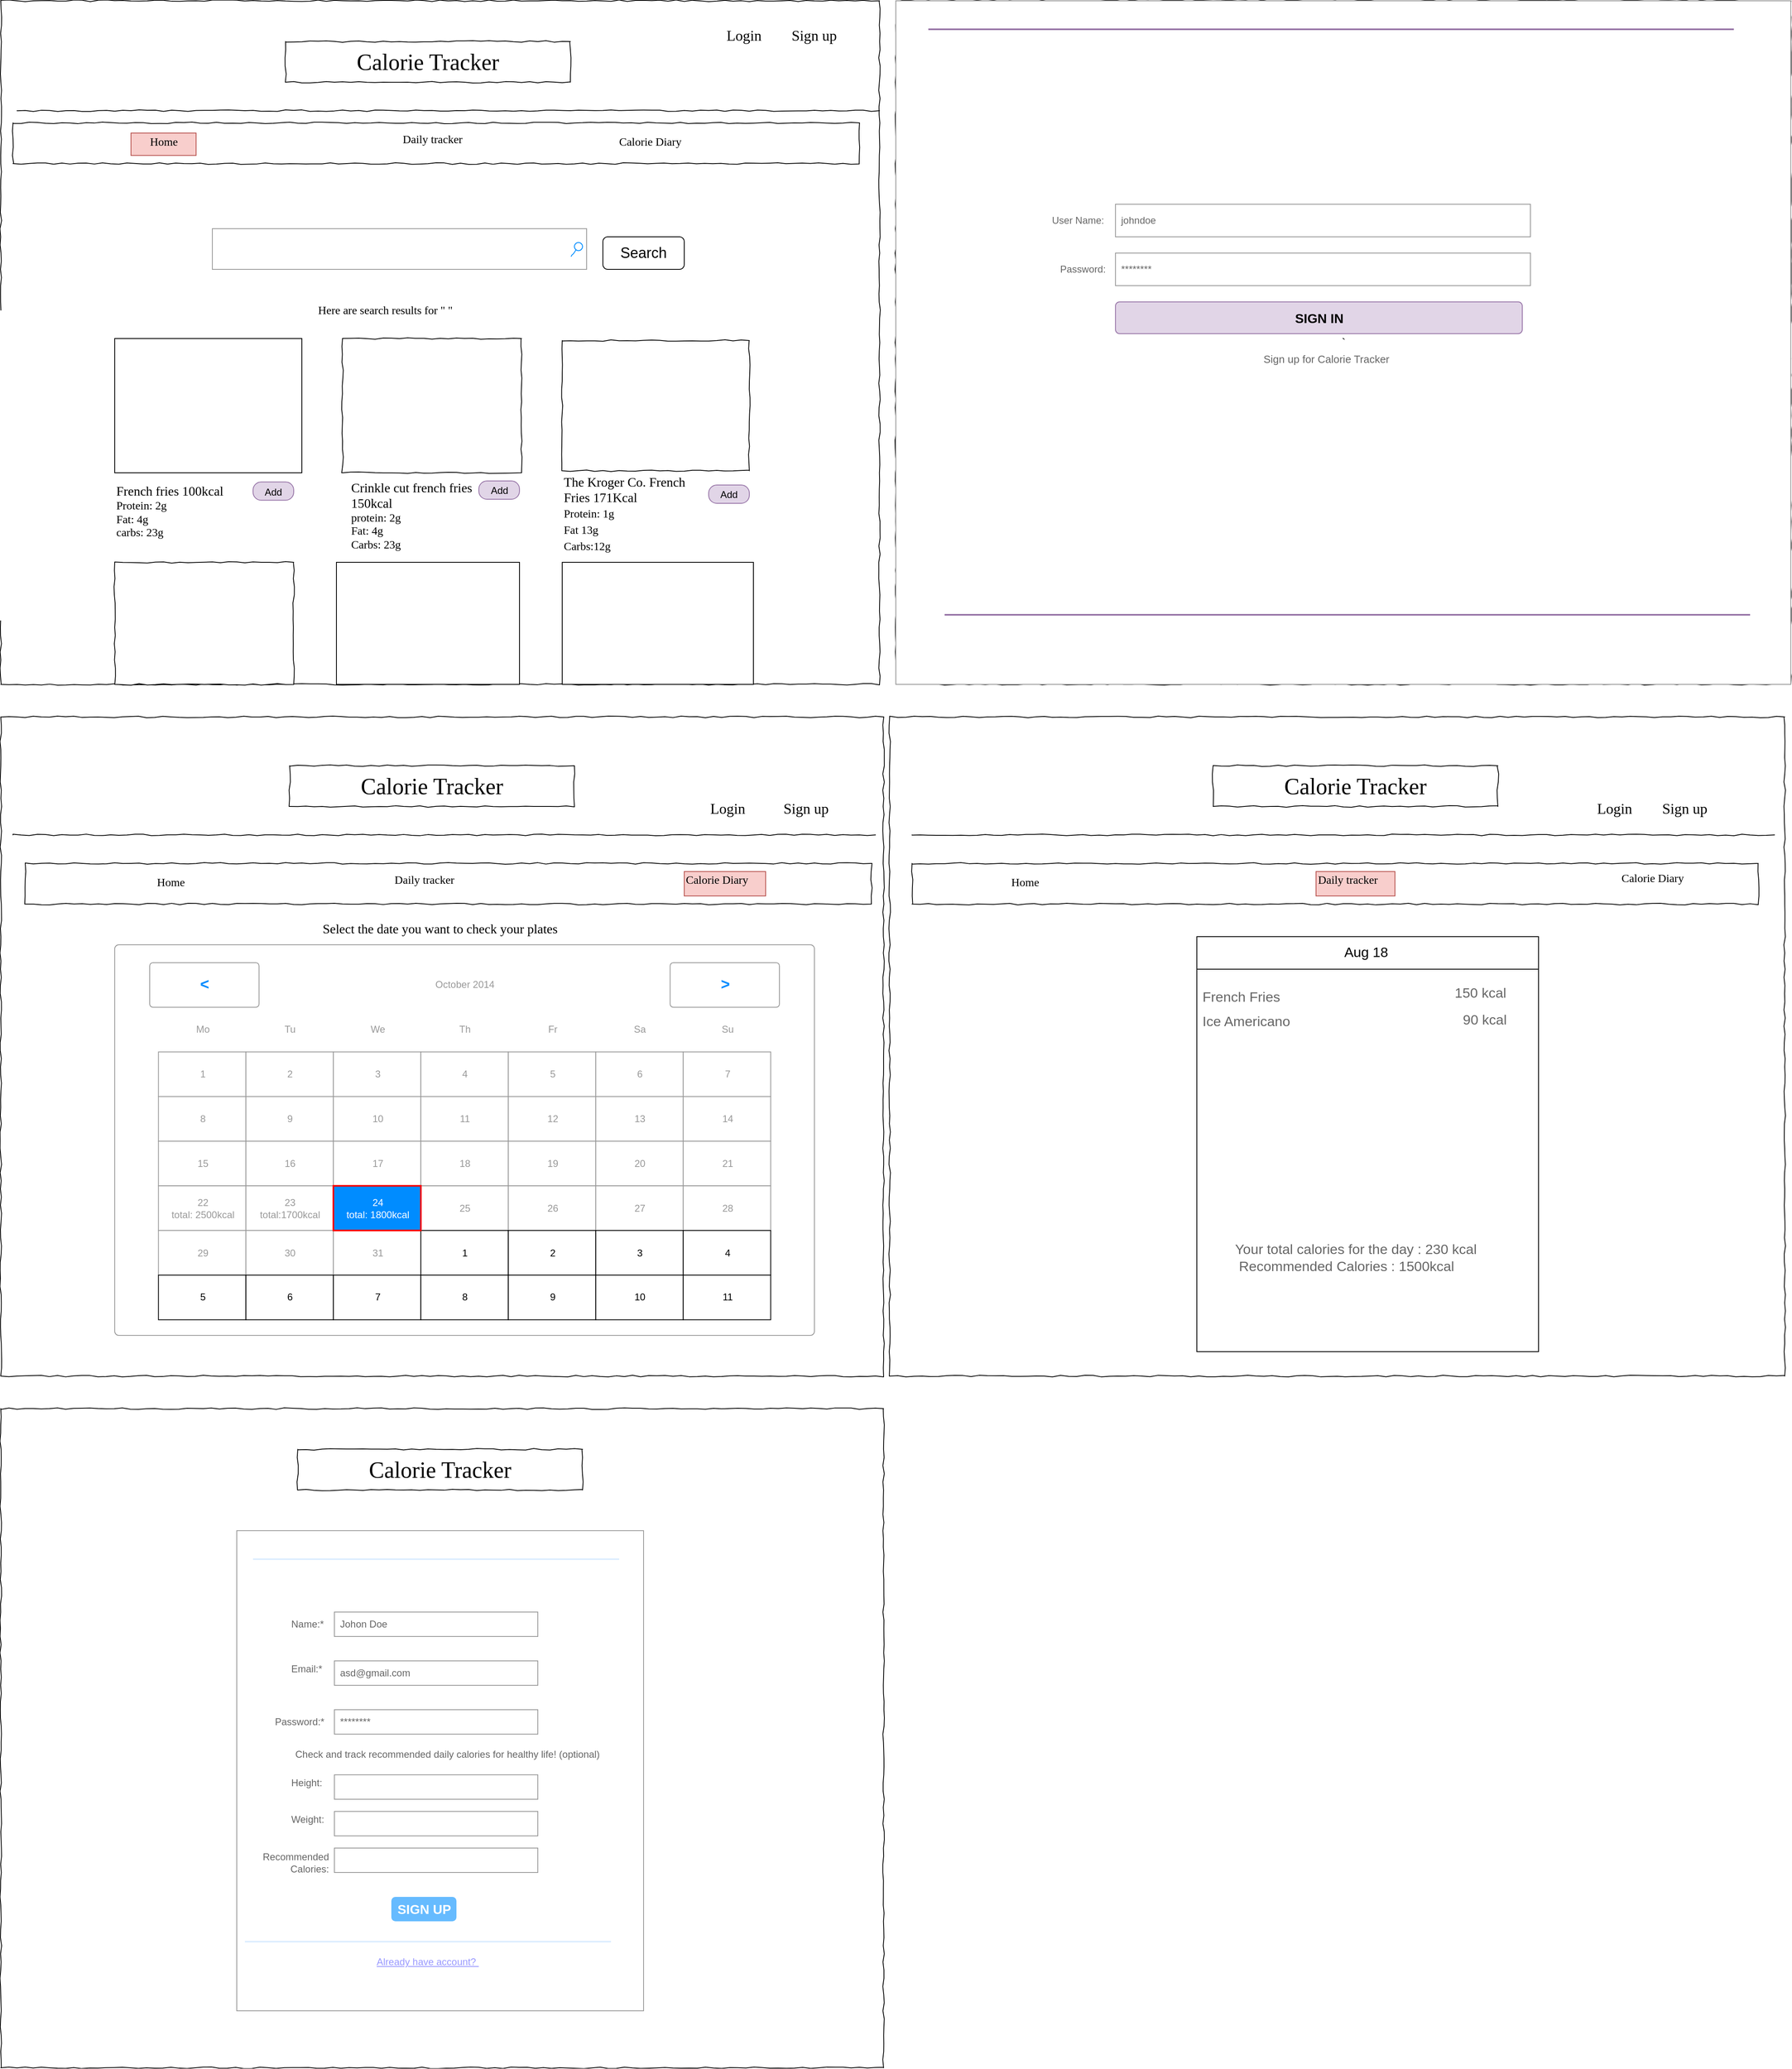 <mxfile version="13.6.2" type="github">
  <diagram name="Page-1" id="03018318-947c-dd8e-b7a3-06fadd420f32">
    <mxGraphModel dx="1644" dy="845" grid="1" gridSize="10" guides="1" tooltips="1" connect="1" arrows="1" fold="1" page="1" pageScale="1" pageWidth="1100" pageHeight="850" background="#ffffff" math="0" shadow="0">
      <root>
        <mxCell id="0" />
        <mxCell id="1" parent="0" />
        <mxCell id="677b7b8949515195-1" value="" style="whiteSpace=wrap;html=1;rounded=0;shadow=0;labelBackgroundColor=none;strokeWidth=1;fontFamily=Verdana;fontSize=12;align=center;comic=1;" parent="1" vertex="1">
          <mxGeometry y="10" width="1080" height="840" as="geometry" />
        </mxCell>
        <mxCell id="677b7b8949515195-2" value="Calorie Tracker" style="whiteSpace=wrap;html=1;rounded=0;shadow=0;labelBackgroundColor=none;strokeWidth=1;fontFamily=Verdana;fontSize=28;align=center;comic=1;" parent="1" vertex="1">
          <mxGeometry x="350" y="60" width="350" height="50" as="geometry" />
        </mxCell>
        <mxCell id="677b7b8949515195-3" value="" style="strokeWidth=1;shadow=0;dashed=0;align=center;html=1;shape=mxgraph.mockup.forms.searchBox;strokeColor=#999999;mainText=;strokeColor2=#008cff;fontColor=#666666;fontSize=17;align=left;spacingLeft=3;rounded=0;labelBackgroundColor=none;comic=1;" parent="1" vertex="1">
          <mxGeometry x="260" y="290" width="460" height="50" as="geometry" />
        </mxCell>
        <mxCell id="677b7b8949515195-5" value="&lt;span style=&quot;font-size: 18px&quot;&gt;Login&lt;/span&gt;" style="text;html=1;points=[];align=left;verticalAlign=top;spacingTop=-4;fontSize=14;fontFamily=Verdana" parent="1" vertex="1">
          <mxGeometry x="890" y="40" width="90" height="30" as="geometry" />
        </mxCell>
        <mxCell id="677b7b8949515195-6" value="&lt;font style=&quot;font-size: 18px&quot;&gt;Sign up&lt;/font&gt;" style="text;html=1;points=[];align=left;verticalAlign=top;spacingTop=-4;fontSize=14;fontFamily=Verdana" parent="1" vertex="1">
          <mxGeometry x="970" y="40" width="70" height="40" as="geometry" />
        </mxCell>
        <mxCell id="677b7b8949515195-9" value="" style="line;strokeWidth=1;html=1;rounded=0;shadow=0;labelBackgroundColor=none;fillColor=none;fontFamily=Verdana;fontSize=14;fontColor=#000000;align=center;comic=1;" parent="1" vertex="1">
          <mxGeometry x="20" y="140" width="1060" height="10" as="geometry" />
        </mxCell>
        <mxCell id="677b7b8949515195-10" value="" style="whiteSpace=wrap;html=1;rounded=0;shadow=0;labelBackgroundColor=none;strokeWidth=1;fillColor=none;fontFamily=Verdana;fontSize=12;align=center;comic=1;" parent="1" vertex="1">
          <mxGeometry x="15" y="160" width="1040" height="50" as="geometry" />
        </mxCell>
        <mxCell id="677b7b8949515195-11" value="Calorie Diary" style="text;html=1;points=[];align=left;verticalAlign=top;spacingTop=-4;fontSize=14;fontFamily=Verdana" parent="1" vertex="1">
          <mxGeometry x="757.5" y="172.5" width="100" height="30" as="geometry" />
        </mxCell>
        <mxCell id="677b7b8949515195-13" value="Daily tracker&lt;br&gt;" style="text;html=1;points=[];align=left;verticalAlign=top;spacingTop=-4;fontSize=14;fontFamily=Verdana" parent="1" vertex="1">
          <mxGeometry x="491.5" y="170" width="97" height="25" as="geometry" />
        </mxCell>
        <mxCell id="677b7b8949515195-14" value="Home" style="text;html=1;points=[];align=center;verticalAlign=top;spacingTop=-4;fontSize=14;fontFamily=Verdana;fillColor=#f8cecc;strokeColor=#b85450;" parent="1" vertex="1">
          <mxGeometry x="160" y="172.5" width="80" height="27.5" as="geometry" />
        </mxCell>
        <mxCell id="677b7b8949515195-25" value="" style="whiteSpace=wrap;html=1;rounded=0;shadow=0;labelBackgroundColor=none;strokeWidth=1;fontFamily=Verdana;fontSize=12;align=center;comic=1;" parent="1" vertex="1">
          <mxGeometry x="140" y="700" width="220" height="150" as="geometry" />
        </mxCell>
        <mxCell id="677b7b8949515195-26" value="" style="whiteSpace=wrap;html=1;rounded=0;shadow=0;labelBackgroundColor=none;strokeWidth=1;fontFamily=Verdana;fontSize=12;align=center;comic=1;" parent="1" vertex="1">
          <mxGeometry x="690" y="427.5" width="230" height="160" as="geometry" />
        </mxCell>
        <mxCell id="677b7b8949515195-42" value="&lt;font style=&quot;font-size: 16px&quot;&gt;French fries 100kcal&lt;/font&gt;&lt;br&gt;Protein: 2g &lt;br&gt;Fat: 4g&lt;br&gt;carbs: 23g" style="text;html=1;points=[];align=left;verticalAlign=top;spacingTop=-4;fontSize=14;fontFamily=Verdana" parent="1" vertex="1">
          <mxGeometry x="140" y="600" width="160" height="70" as="geometry" />
        </mxCell>
        <mxCell id="677b7b8949515195-48" value="Here are search results for &quot; &quot;" style="text;html=1;points=[];align=left;verticalAlign=top;spacingTop=-4;fontSize=14;fontFamily=Verdana" parent="1" vertex="1">
          <mxGeometry x="387.5" y="380" width="250" height="30" as="geometry" />
        </mxCell>
        <mxCell id="iOdEwq1WsNc-iahHYhRR-1" value="&lt;font style=&quot;font-size: 18px&quot;&gt;Search&lt;/font&gt;" style="rounded=1;whiteSpace=wrap;html=1;" parent="1" vertex="1">
          <mxGeometry x="740" y="300" width="100" height="40" as="geometry" />
        </mxCell>
        <mxCell id="iOdEwq1WsNc-iahHYhRR-2" value="" style="whiteSpace=wrap;html=1;rounded=0;shadow=0;labelBackgroundColor=none;strokeWidth=1;fontFamily=Verdana;fontSize=12;align=center;comic=1;" parent="1" vertex="1">
          <mxGeometry x="420" y="425" width="220" height="165" as="geometry" />
        </mxCell>
        <mxCell id="iOdEwq1WsNc-iahHYhRR-3" value="" style="rounded=0;whiteSpace=wrap;html=1;" parent="1" vertex="1">
          <mxGeometry x="412.5" y="700" width="225" height="150" as="geometry" />
        </mxCell>
        <mxCell id="iOdEwq1WsNc-iahHYhRR-4" value="" style="rounded=0;whiteSpace=wrap;html=1;" parent="1" vertex="1">
          <mxGeometry x="690" y="700" width="235" height="150" as="geometry" />
        </mxCell>
        <mxCell id="iOdEwq1WsNc-iahHYhRR-6" value="&lt;div style=&quot;text-align: left ; font-size: 16px&quot;&gt;&lt;font style=&quot;font-size: 16px&quot;&gt;Crinkle cut french fries&lt;/font&gt;&lt;/div&gt;&lt;div style=&quot;text-align: left ; font-size: 16px&quot;&gt;&lt;font style=&quot;font-size: 16px&quot;&gt;150kcal&lt;/font&gt;&lt;/div&gt;&lt;font style=&quot;font-size: 14px&quot;&gt;&lt;div style=&quot;text-align: left&quot;&gt;&lt;span&gt;protein: 2g&lt;/span&gt;&lt;/div&gt;&lt;div style=&quot;text-align: left&quot;&gt;&lt;span&gt;Fat: 4g&lt;/span&gt;&lt;/div&gt;&lt;div style=&quot;text-align: left&quot;&gt;&lt;span&gt;Carbs: 23g&lt;/span&gt;&lt;/div&gt;&lt;/font&gt;" style="text;html=1;strokeColor=none;fillColor=none;align=center;verticalAlign=middle;whiteSpace=wrap;rounded=0;fontFamily=Verdana;" parent="1" vertex="1">
          <mxGeometry x="421" y="601.25" width="167.5" height="83.75" as="geometry" />
        </mxCell>
        <mxCell id="iOdEwq1WsNc-iahHYhRR-7" value="The Kroger Co. French Fries 171Kcal&lt;br style=&quot;font-size: 14px&quot;&gt;&lt;font style=&quot;font-size: 14px&quot;&gt;&lt;font style=&quot;font-size: 14px&quot;&gt;Protein&lt;/font&gt;: 1g&lt;br&gt;Fat 13g&lt;br&gt;Carbs:12g&lt;/font&gt;" style="text;html=1;strokeColor=none;fillColor=none;align=left;verticalAlign=middle;whiteSpace=wrap;rounded=0;fontFamily=Verdana;fontSize=16;" parent="1" vertex="1">
          <mxGeometry x="690" y="590" width="180" height="100" as="geometry" />
        </mxCell>
        <mxCell id="iOdEwq1WsNc-iahHYhRR-9" value="" style="rounded=0;whiteSpace=wrap;html=1;fontFamily=Verdana;fontSize=14;align=center;" parent="1" vertex="1">
          <mxGeometry x="140" y="425" width="230" height="165" as="geometry" />
        </mxCell>
        <mxCell id="iOdEwq1WsNc-iahHYhRR-10" value="&lt;font style=&quot;font-size: 12px ; font-weight: normal&quot;&gt;Add&lt;/font&gt;" style="strokeWidth=1;shadow=0;dashed=0;align=center;html=1;shape=mxgraph.mockup.buttons.button;strokeColor=#9673a6;mainText=;buttonStyle=round;fontSize=17;fontStyle=1;fillColor=#e1d5e7;whiteSpace=wrap;" parent="1" vertex="1">
          <mxGeometry x="310" y="601.25" width="50" height="22.5" as="geometry" />
        </mxCell>
        <mxCell id="iOdEwq1WsNc-iahHYhRR-11" value="&lt;font style=&quot;font-size: 12px ; font-weight: normal&quot;&gt;Add&lt;/font&gt;" style="strokeWidth=1;shadow=0;dashed=0;align=center;html=1;shape=mxgraph.mockup.buttons.button;strokeColor=#9673a6;mainText=;buttonStyle=round;fontSize=17;fontStyle=1;fillColor=#e1d5e7;whiteSpace=wrap;" parent="1" vertex="1">
          <mxGeometry x="587.5" y="600" width="50" height="22.5" as="geometry" />
        </mxCell>
        <mxCell id="iOdEwq1WsNc-iahHYhRR-13" value="&lt;font style=&quot;font-size: 12px ; font-weight: normal&quot;&gt;Add&lt;/font&gt;" style="strokeWidth=1;shadow=0;dashed=0;align=center;html=1;shape=mxgraph.mockup.buttons.button;strokeColor=#9673a6;mainText=;buttonStyle=round;fontSize=17;fontStyle=1;fillColor=#e1d5e7;whiteSpace=wrap;" parent="1" vertex="1">
          <mxGeometry x="870" y="605" width="50" height="22.5" as="geometry" />
        </mxCell>
        <mxCell id="iOdEwq1WsNc-iahHYhRR-16" value="" style="whiteSpace=wrap;html=1;rounded=0;shadow=0;labelBackgroundColor=none;strokeWidth=1;fontFamily=Verdana;fontSize=12;align=center;comic=1;" parent="1" vertex="1">
          <mxGeometry x="1092.5" y="890" width="1100" height="810" as="geometry" />
        </mxCell>
        <mxCell id="iOdEwq1WsNc-iahHYhRR-17" value="" style="whiteSpace=wrap;html=1;rounded=0;shadow=0;labelBackgroundColor=none;strokeWidth=1;fontFamily=Verdana;fontSize=12;align=center;comic=1;" parent="1" vertex="1">
          <mxGeometry y="1740" width="1085" height="810" as="geometry" />
        </mxCell>
        <mxCell id="iOdEwq1WsNc-iahHYhRR-18" value="&lt;span style=&quot;color: rgba(0 , 0 , 0 , 0) ; font-family: monospace ; font-size: 0px&quot;&gt;%3CmxGraphModel%3E%3Croot%3E%3CmxCell%20id%3D%220%22%2F%3E%3CmxCell%20id%3D%221%22%20parent%3D%220%22%2F%3E%3CmxCell%20id%3D%222%22%20value%3D%22Calorie%20Tracker%22%20style%3D%22whiteSpace%3Dwrap%3Bhtml%3D1%3Brounded%3D0%3Bshadow%3D0%3BlabelBackgroundColor%3Dnone%3BstrokeWidth%3D1%3BfontFamily%3DVerdana%3BfontSize%3D28%3Balign%3Dcenter%3Bcomic%3D1%3B%22%20vertex%3D%221%22%20parent%3D%221%22%3E%3CmxGeometry%20x%3D%22350%22%20y%3D%2250%22%20width%3D%22350%22%20height%3D%2250%22%20as%3D%22geometry%22%2F%3E%3C%2FmxCell%3E%3C%2Froot%3E%3C%2FmxGraphModel%3E&lt;/span&gt;" style="whiteSpace=wrap;html=1;rounded=0;shadow=0;labelBackgroundColor=none;strokeWidth=1;fontFamily=Verdana;fontSize=12;align=center;comic=1;" parent="1" vertex="1">
          <mxGeometry y="890" width="1085" height="810" as="geometry" />
        </mxCell>
        <mxCell id="iOdEwq1WsNc-iahHYhRR-20" value="" style="whiteSpace=wrap;html=1;rounded=0;shadow=0;labelBackgroundColor=none;strokeColor=#000000;strokeWidth=1;fillColor=none;fontFamily=Verdana;fontSize=12;fontColor=#000000;align=center;comic=1;" parent="1" vertex="1">
          <mxGeometry x="1100" y="10" width="1100" height="840" as="geometry" />
        </mxCell>
        <mxCell id="iOdEwq1WsNc-iahHYhRR-21" value="`" style="strokeWidth=1;shadow=0;dashed=0;align=center;html=1;shape=mxgraph.mockup.forms.rrect;rSize=0;strokeColor=#999999;fillColor=#ffffff;fontFamily=Verdana;fontSize=14;" parent="1" vertex="1">
          <mxGeometry x="1100" y="10" width="1100" height="840" as="geometry" />
        </mxCell>
        <mxCell id="iOdEwq1WsNc-iahHYhRR-23" value="" style="shape=line;strokeColor=#9673a6;strokeWidth=2;html=1;resizeWidth=1;fillColor=#e1d5e7;" parent="iOdEwq1WsNc-iahHYhRR-21" vertex="1">
          <mxGeometry width="990" height="10" relative="1" as="geometry">
            <mxPoint x="40" y="30" as="offset" />
          </mxGeometry>
        </mxCell>
        <mxCell id="iOdEwq1WsNc-iahHYhRR-24" value="User Name:" style="strokeWidth=1;shadow=0;dashed=0;align=center;html=1;shape=mxgraph.mockup.forms.anchor;fontSize=12;fontColor=#666666;align=left;resizeWidth=1;spacingLeft=0;" parent="iOdEwq1WsNc-iahHYhRR-21" vertex="1">
          <mxGeometry width="550" height="20" relative="1" as="geometry">
            <mxPoint x="190" y="260" as="offset" />
          </mxGeometry>
        </mxCell>
        <mxCell id="iOdEwq1WsNc-iahHYhRR-25" value="johndoe" style="strokeWidth=1;shadow=0;dashed=0;align=center;html=1;shape=mxgraph.mockup.forms.rrect;rSize=0;strokeColor=#999999;fontColor=#666666;align=left;spacingLeft=5;resizeWidth=1;" parent="iOdEwq1WsNc-iahHYhRR-21" vertex="1">
          <mxGeometry width="510" height="40" relative="1" as="geometry">
            <mxPoint x="270" y="250" as="offset" />
          </mxGeometry>
        </mxCell>
        <mxCell id="iOdEwq1WsNc-iahHYhRR-26" value="Password:" style="strokeWidth=1;shadow=0;dashed=0;align=center;html=1;shape=mxgraph.mockup.forms.anchor;fontSize=12;fontColor=#666666;align=left;resizeWidth=1;spacingLeft=0;" parent="iOdEwq1WsNc-iahHYhRR-21" vertex="1">
          <mxGeometry width="550" height="20" relative="1" as="geometry">
            <mxPoint x="200" y="320" as="offset" />
          </mxGeometry>
        </mxCell>
        <mxCell id="iOdEwq1WsNc-iahHYhRR-27" value="********" style="strokeWidth=1;shadow=0;dashed=0;align=center;html=1;shape=mxgraph.mockup.forms.rrect;rSize=0;strokeColor=#999999;fontColor=#666666;align=left;spacingLeft=5;resizeWidth=1;" parent="iOdEwq1WsNc-iahHYhRR-21" vertex="1">
          <mxGeometry width="510" height="40" relative="1" as="geometry">
            <mxPoint x="270" y="310" as="offset" />
          </mxGeometry>
        </mxCell>
        <mxCell id="iOdEwq1WsNc-iahHYhRR-28" value="SIGN IN" style="strokeWidth=1;shadow=0;dashed=0;align=center;html=1;shape=mxgraph.mockup.forms.rrect;rSize=5;strokeColor=#9673a6;fillColor=#e1d5e7;fontSize=16;fontStyle=1;" parent="iOdEwq1WsNc-iahHYhRR-21" vertex="1">
          <mxGeometry y="1" width="500" height="39" relative="1" as="geometry">
            <mxPoint x="270" y="-470" as="offset" />
          </mxGeometry>
        </mxCell>
        <mxCell id="iOdEwq1WsNc-iahHYhRR-30" value="" style="shape=line;strokeColor=#9673a6;strokeWidth=2;html=1;resizeWidth=1;fillColor=#e1d5e7;" parent="iOdEwq1WsNc-iahHYhRR-21" vertex="1">
          <mxGeometry y="1" width="990" height="11" relative="1" as="geometry">
            <mxPoint x="60" y="-91" as="offset" />
          </mxGeometry>
        </mxCell>
        <mxCell id="iOdEwq1WsNc-iahHYhRR-31" value="&lt;font style=&quot;font-size: 13px&quot;&gt;Sign up for Calorie Tracker&lt;/font&gt;" style="strokeWidth=1;shadow=0;dashed=0;align=center;html=1;shape=mxgraph.mockup.forms.anchor;fontSize=12;fontColor=#666666;align=left;spacingLeft=0;resizeWidth=1;" parent="iOdEwq1WsNc-iahHYhRR-21" vertex="1">
          <mxGeometry y="1" width="200" height="49" relative="1" as="geometry">
            <mxPoint x="450" y="-425" as="offset" />
          </mxGeometry>
        </mxCell>
        <mxCell id="iOdEwq1WsNc-iahHYhRR-33" value="" style="whiteSpace=wrap;html=1;rounded=0;shadow=0;labelBackgroundColor=none;strokeWidth=1;fillColor=none;fontFamily=Verdana;fontSize=12;align=center;comic=1;" parent="1" vertex="1">
          <mxGeometry x="30" y="1070" width="1040" height="50" as="geometry" />
        </mxCell>
        <mxCell id="iOdEwq1WsNc-iahHYhRR-34" value="" style="whiteSpace=wrap;html=1;rounded=0;shadow=0;labelBackgroundColor=none;strokeWidth=1;fillColor=none;fontFamily=Verdana;fontSize=12;align=center;comic=1;" parent="1" vertex="1">
          <mxGeometry x="1120" y="1070" width="1040" height="50" as="geometry" />
        </mxCell>
        <mxCell id="iOdEwq1WsNc-iahHYhRR-35" value="" style="line;strokeWidth=1;html=1;rounded=0;shadow=0;labelBackgroundColor=none;fillColor=none;fontFamily=Verdana;fontSize=14;fontColor=#000000;align=center;comic=1;" parent="1" vertex="1">
          <mxGeometry x="15" y="1030" width="1060" height="10" as="geometry" />
        </mxCell>
        <mxCell id="iOdEwq1WsNc-iahHYhRR-36" value="" style="line;strokeWidth=1;html=1;rounded=0;shadow=0;labelBackgroundColor=none;fillColor=none;fontFamily=Verdana;fontSize=14;fontColor=#000000;align=center;comic=1;" parent="1" vertex="1">
          <mxGeometry x="1120" y="1030" width="1060" height="10" as="geometry" />
        </mxCell>
        <mxCell id="iOdEwq1WsNc-iahHYhRR-37" value="Calorie Tracker" style="whiteSpace=wrap;html=1;rounded=0;shadow=0;labelBackgroundColor=none;strokeWidth=1;fontFamily=Verdana;fontSize=28;align=center;comic=1;" parent="1" vertex="1">
          <mxGeometry x="355" y="950" width="350" height="50" as="geometry" />
        </mxCell>
        <mxCell id="iOdEwq1WsNc-iahHYhRR-38" value="Calorie Tracker" style="whiteSpace=wrap;html=1;rounded=0;shadow=0;labelBackgroundColor=none;strokeWidth=1;fontFamily=Verdana;fontSize=28;align=center;comic=1;" parent="1" vertex="1">
          <mxGeometry x="1490" y="950" width="350" height="50" as="geometry" />
        </mxCell>
        <mxCell id="iOdEwq1WsNc-iahHYhRR-42" value="Calorie Diary" style="text;html=1;points=[];align=left;verticalAlign=top;spacingTop=-4;fontSize=14;fontFamily=Verdana" parent="1" vertex="1">
          <mxGeometry x="1990" y="1077.5" width="100" height="30" as="geometry" />
        </mxCell>
        <mxCell id="iOdEwq1WsNc-iahHYhRR-43" value="Calorie Diary" style="text;html=1;points=[];align=left;verticalAlign=top;spacingTop=-4;fontSize=14;fontFamily=Verdana;fillColor=#f8cecc;strokeColor=#b85450;" parent="1" vertex="1">
          <mxGeometry x="840" y="1080" width="100" height="30" as="geometry" />
        </mxCell>
        <mxCell id="iOdEwq1WsNc-iahHYhRR-44" value="&lt;div style=&quot;text-align: center&quot;&gt;&lt;span&gt;Daily tracker&lt;/span&gt;&lt;/div&gt;" style="text;html=1;points=[];align=left;verticalAlign=top;spacingTop=-4;fontSize=14;fontFamily=Verdana;fillColor=#f8cecc;strokeColor=#b85450;" parent="1" vertex="1">
          <mxGeometry x="1616.5" y="1080" width="97" height="30" as="geometry" />
        </mxCell>
        <mxCell id="iOdEwq1WsNc-iahHYhRR-45" value="Daily tracker&lt;br&gt;" style="text;html=1;points=[];align=left;verticalAlign=top;spacingTop=-4;fontSize=14;fontFamily=Verdana" parent="1" vertex="1">
          <mxGeometry x="481.5" y="1080" width="97" height="25" as="geometry" />
        </mxCell>
        <mxCell id="iOdEwq1WsNc-iahHYhRR-46" value="Home" style="text;html=1;points=[];align=left;verticalAlign=top;spacingTop=-4;fontSize=14;fontFamily=Verdana" parent="1" vertex="1">
          <mxGeometry x="1240" y="1082.5" width="90" height="25" as="geometry" />
        </mxCell>
        <mxCell id="iOdEwq1WsNc-iahHYhRR-47" value="Home" style="text;html=1;points=[];align=left;verticalAlign=top;spacingTop=-4;fontSize=14;fontFamily=Verdana" parent="1" vertex="1">
          <mxGeometry x="190" y="1082.5" width="90" height="25" as="geometry" />
        </mxCell>
        <mxCell id="iOdEwq1WsNc-iahHYhRR-50" value="&lt;span style=&quot;color: rgba(0 , 0 , 0 , 0) ; font-family: monospace ; font-size: 0px&quot;&gt;%3CmxGraphModel%3E%3Croot%3E%3CmxCell%20id%3D%220%22%2F%3E%3CmxCell%20id%3D%221%22%20parent%3D%220%22%2F%3E%3CmxCell%20id%3D%222%22%20value%3D%22Ice%20Americano%22%20style%3D%22strokeWidth%3D1%3Bshadow%3D0%3Bdashed%3D0%3Balign%3Dcenter%3Bhtml%3D1%3Bshape%3Dmxgraph.mockup.forms.anchor%3BfontSize%3D17%3BfontColor%3D%23666666%3Balign%3Dleft%3BspacingLeft%3D5%3BresizeWidth%3D1%3B%22%20vertex%3D%221%22%20parent%3D%221%22%3E%3CmxGeometry%20x%3D%221480%22%20y%3D%221265%22%20width%3D%22380%22%20height%3D%2220%22%20as%3D%22geometry%22%2F%3E%3C%2FmxCell%3E%3C%2Froot%3E%3C%2FmxGraphModel%3E&lt;/span&gt;" style="strokeWidth=1;shadow=0;dashed=0;align=center;html=1;shape=mxgraph.mockup.forms.rrect;rSize=0;fontFamily=Verdana;fontSize=16;" parent="1" vertex="1">
          <mxGeometry x="1470" y="1160" width="420" height="510" as="geometry" />
        </mxCell>
        <mxCell id="iOdEwq1WsNc-iahHYhRR-51" value="Aug 18&amp;nbsp;" style="strokeWidth=1;shadow=0;dashed=0;align=center;html=1;shape=mxgraph.mockup.forms.rrect;rSize=0;fontSize=17;resizeWidth=1;" parent="iOdEwq1WsNc-iahHYhRR-50" vertex="1">
          <mxGeometry width="420" height="40" relative="1" as="geometry" />
        </mxCell>
        <mxCell id="iOdEwq1WsNc-iahHYhRR-52" value="French Fries" style="strokeWidth=1;shadow=0;dashed=0;align=center;html=1;shape=mxgraph.mockup.forms.anchor;fontSize=17;fontColor=#666666;align=left;spacingLeft=5;resizeWidth=1;" parent="iOdEwq1WsNc-iahHYhRR-50" vertex="1">
          <mxGeometry width="110" height="30" relative="1" as="geometry">
            <mxPoint y="60" as="offset" />
          </mxGeometry>
        </mxCell>
        <mxCell id="iOdEwq1WsNc-iahHYhRR-53" value="150 kcal" style="strokeWidth=1;shadow=0;dashed=0;align=center;html=1;shape=mxgraph.mockup.forms.anchor;fontSize=17;fontColor=#666666;align=left;spacingLeft=5;resizeWidth=1;" parent="iOdEwq1WsNc-iahHYhRR-50" vertex="1">
          <mxGeometry width="90" height="20" relative="1" as="geometry">
            <mxPoint x="310" y="60" as="offset" />
          </mxGeometry>
        </mxCell>
        <mxCell id="iOdEwq1WsNc-iahHYhRR-55" value="Ice Americano" style="strokeWidth=1;shadow=0;dashed=0;align=center;html=1;shape=mxgraph.mockup.forms.anchor;fontSize=17;fontColor=#666666;align=left;spacingLeft=5;resizeWidth=1;" parent="iOdEwq1WsNc-iahHYhRR-50" vertex="1">
          <mxGeometry width="380" height="20" relative="1" as="geometry">
            <mxPoint y="95" as="offset" />
          </mxGeometry>
        </mxCell>
        <mxCell id="iOdEwq1WsNc-iahHYhRR-116" value="90 kcal" style="strokeWidth=1;shadow=0;dashed=0;align=center;html=1;shape=mxgraph.mockup.forms.anchor;fontSize=17;fontColor=#666666;align=left;spacingLeft=5;resizeWidth=1;" parent="iOdEwq1WsNc-iahHYhRR-50" vertex="1">
          <mxGeometry x="320" y="90" width="80" height="25" as="geometry" />
        </mxCell>
        <mxCell id="iOdEwq1WsNc-iahHYhRR-117" value="Your total calories for the day : 230 kcal&lt;br&gt;&amp;nbsp;Recommended Calories : 1500kcal" style="strokeWidth=1;shadow=0;dashed=0;align=left;html=1;shape=mxgraph.mockup.forms.anchor;fontSize=17;fontColor=#666666;align=left;spacingLeft=5;resizeWidth=1;" parent="iOdEwq1WsNc-iahHYhRR-50" vertex="1">
          <mxGeometry x="40" y="360" width="330" height="70" as="geometry" />
        </mxCell>
        <mxCell id="iOdEwq1WsNc-iahHYhRR-56" style="edgeStyle=orthogonalEdgeStyle;rounded=0;orthogonalLoop=1;jettySize=auto;html=1;exitX=0;exitY=1;exitDx=0;exitDy=0;fontFamily=Verdana;fontSize=16;" parent="1" source="iOdEwq1WsNc-iahHYhRR-16" target="iOdEwq1WsNc-iahHYhRR-16" edge="1">
          <mxGeometry relative="1" as="geometry">
            <Array as="points">
              <mxPoint x="1140" y="1700" />
              <mxPoint x="1140" y="1700" />
            </Array>
          </mxGeometry>
        </mxCell>
        <mxCell id="iOdEwq1WsNc-iahHYhRR-58" value="t" style="strokeWidth=1;shadow=0;dashed=0;align=center;html=1;shape=mxgraph.mockup.forms.rrect;rSize=5;strokeColor=#999999;fillColor=#ffffff;fontFamily=Verdana;fontSize=16;" parent="1" vertex="1">
          <mxGeometry x="140" y="1170" width="860" height="480" as="geometry" />
        </mxCell>
        <mxCell id="iOdEwq1WsNc-iahHYhRR-59" value="October 2014" style="strokeWidth=1;shadow=0;dashed=0;align=center;html=1;shape=mxgraph.mockup.forms.anchor;fontColor=#999999;" parent="iOdEwq1WsNc-iahHYhRR-58" vertex="1">
          <mxGeometry x="161.25" y="21.943" width="537.5" height="54.857" as="geometry" />
        </mxCell>
        <mxCell id="iOdEwq1WsNc-iahHYhRR-60" value="&lt;" style="strokeWidth=1;shadow=0;dashed=0;align=center;html=1;shape=mxgraph.mockup.forms.rrect;rSize=4;strokeColor=#999999;fontColor=#008cff;fontSize=19;fontStyle=1;" parent="iOdEwq1WsNc-iahHYhRR-58" vertex="1">
          <mxGeometry x="43" y="21.943" width="134.375" height="54.857" as="geometry" />
        </mxCell>
        <mxCell id="iOdEwq1WsNc-iahHYhRR-61" value="&gt;" style="strokeWidth=1;shadow=0;dashed=0;align=center;html=1;shape=mxgraph.mockup.forms.rrect;rSize=4;strokeColor=#999999;fontColor=#008cff;fontSize=19;fontStyle=1;" parent="iOdEwq1WsNc-iahHYhRR-58" vertex="1">
          <mxGeometry x="682.625" y="21.943" width="134.375" height="54.857" as="geometry" />
        </mxCell>
        <mxCell id="iOdEwq1WsNc-iahHYhRR-62" value="Mo" style="strokeWidth=1;shadow=0;dashed=0;align=center;html=1;shape=mxgraph.mockup.forms.anchor;fontColor=#999999;" parent="iOdEwq1WsNc-iahHYhRR-58" vertex="1">
          <mxGeometry x="53.75" y="76.8" width="107.5" height="54.857" as="geometry" />
        </mxCell>
        <mxCell id="iOdEwq1WsNc-iahHYhRR-63" value="Tu" style="strokeWidth=1;shadow=0;dashed=0;align=center;html=1;shape=mxgraph.mockup.forms.anchor;fontColor=#999999;" parent="iOdEwq1WsNc-iahHYhRR-58" vertex="1">
          <mxGeometry x="161.25" y="76.8" width="107.5" height="54.857" as="geometry" />
        </mxCell>
        <mxCell id="iOdEwq1WsNc-iahHYhRR-64" value="We" style="strokeWidth=1;shadow=0;dashed=0;align=center;html=1;shape=mxgraph.mockup.forms.anchor;fontColor=#999999;" parent="iOdEwq1WsNc-iahHYhRR-58" vertex="1">
          <mxGeometry x="268.75" y="76.8" width="107.5" height="54.857" as="geometry" />
        </mxCell>
        <mxCell id="iOdEwq1WsNc-iahHYhRR-65" value="Th" style="strokeWidth=1;shadow=0;dashed=0;align=center;html=1;shape=mxgraph.mockup.forms.anchor;fontColor=#999999;" parent="iOdEwq1WsNc-iahHYhRR-58" vertex="1">
          <mxGeometry x="376.25" y="76.8" width="107.5" height="54.857" as="geometry" />
        </mxCell>
        <mxCell id="iOdEwq1WsNc-iahHYhRR-66" value="Fr" style="strokeWidth=1;shadow=0;dashed=0;align=center;html=1;shape=mxgraph.mockup.forms.anchor;fontColor=#999999;" parent="iOdEwq1WsNc-iahHYhRR-58" vertex="1">
          <mxGeometry x="483.75" y="76.8" width="107.5" height="54.857" as="geometry" />
        </mxCell>
        <mxCell id="iOdEwq1WsNc-iahHYhRR-67" value="Sa" style="strokeWidth=1;shadow=0;dashed=0;align=center;html=1;shape=mxgraph.mockup.forms.anchor;fontColor=#999999;" parent="iOdEwq1WsNc-iahHYhRR-58" vertex="1">
          <mxGeometry x="591.25" y="76.8" width="107.5" height="54.857" as="geometry" />
        </mxCell>
        <mxCell id="iOdEwq1WsNc-iahHYhRR-68" value="Su" style="strokeWidth=1;shadow=0;dashed=0;align=center;html=1;shape=mxgraph.mockup.forms.anchor;fontColor=#999999;" parent="iOdEwq1WsNc-iahHYhRR-58" vertex="1">
          <mxGeometry x="698.75" y="76.8" width="107.5" height="54.857" as="geometry" />
        </mxCell>
        <mxCell id="iOdEwq1WsNc-iahHYhRR-69" value="1" style="strokeWidth=1;shadow=0;dashed=0;align=center;html=1;shape=mxgraph.mockup.forms.rrect;rSize=0;strokeColor=#999999;fontColor=#999999;" parent="iOdEwq1WsNc-iahHYhRR-58" vertex="1">
          <mxGeometry x="53.75" y="131.657" width="107.5" height="54.857" as="geometry" />
        </mxCell>
        <mxCell id="iOdEwq1WsNc-iahHYhRR-70" value="2" style="strokeWidth=1;shadow=0;dashed=0;align=center;html=1;shape=mxgraph.mockup.forms.rrect;rSize=0;strokeColor=#999999;fontColor=#999999;" parent="iOdEwq1WsNc-iahHYhRR-58" vertex="1">
          <mxGeometry x="161.25" y="131.657" width="107.5" height="54.857" as="geometry" />
        </mxCell>
        <mxCell id="iOdEwq1WsNc-iahHYhRR-71" value="3" style="strokeWidth=1;shadow=0;dashed=0;align=center;html=1;shape=mxgraph.mockup.forms.rrect;rSize=0;strokeColor=#999999;fontColor=#999999;" parent="iOdEwq1WsNc-iahHYhRR-58" vertex="1">
          <mxGeometry x="268.75" y="131.657" width="107.5" height="54.857" as="geometry" />
        </mxCell>
        <mxCell id="iOdEwq1WsNc-iahHYhRR-72" value="4" style="strokeWidth=1;shadow=0;dashed=0;align=center;html=1;shape=mxgraph.mockup.forms.rrect;rSize=0;strokeColor=#999999;fontColor=#999999;" parent="iOdEwq1WsNc-iahHYhRR-58" vertex="1">
          <mxGeometry x="376.25" y="131.657" width="107.5" height="54.857" as="geometry" />
        </mxCell>
        <mxCell id="iOdEwq1WsNc-iahHYhRR-73" value="5" style="strokeWidth=1;shadow=0;dashed=0;align=center;html=1;shape=mxgraph.mockup.forms.rrect;rSize=0;strokeColor=#999999;fontColor=#999999;" parent="iOdEwq1WsNc-iahHYhRR-58" vertex="1">
          <mxGeometry x="483.75" y="131.657" width="107.5" height="54.857" as="geometry" />
        </mxCell>
        <mxCell id="iOdEwq1WsNc-iahHYhRR-74" value="6" style="strokeWidth=1;shadow=0;dashed=0;align=center;html=1;shape=mxgraph.mockup.forms.rrect;rSize=0;strokeColor=#999999;fontColor=#999999;" parent="iOdEwq1WsNc-iahHYhRR-58" vertex="1">
          <mxGeometry x="591.25" y="131.657" width="107.5" height="54.857" as="geometry" />
        </mxCell>
        <mxCell id="iOdEwq1WsNc-iahHYhRR-75" value="7" style="strokeWidth=1;shadow=0;dashed=0;align=center;html=1;shape=mxgraph.mockup.forms.rrect;rSize=0;strokeColor=#999999;fontColor=#999999;" parent="iOdEwq1WsNc-iahHYhRR-58" vertex="1">
          <mxGeometry x="698.75" y="131.657" width="107.5" height="54.857" as="geometry" />
        </mxCell>
        <mxCell id="iOdEwq1WsNc-iahHYhRR-76" value="8" style="strokeWidth=1;shadow=0;dashed=0;align=center;html=1;shape=mxgraph.mockup.forms.rrect;rSize=0;strokeColor=#999999;fontColor=#999999;" parent="iOdEwq1WsNc-iahHYhRR-58" vertex="1">
          <mxGeometry x="53.75" y="186.514" width="107.5" height="54.857" as="geometry" />
        </mxCell>
        <mxCell id="iOdEwq1WsNc-iahHYhRR-77" value="9" style="strokeWidth=1;shadow=0;dashed=0;align=center;html=1;shape=mxgraph.mockup.forms.rrect;rSize=0;strokeColor=#999999;fontColor=#999999;" parent="iOdEwq1WsNc-iahHYhRR-58" vertex="1">
          <mxGeometry x="161.25" y="186.514" width="107.5" height="54.857" as="geometry" />
        </mxCell>
        <mxCell id="iOdEwq1WsNc-iahHYhRR-78" value="10" style="strokeWidth=1;shadow=0;dashed=0;align=center;html=1;shape=mxgraph.mockup.forms.rrect;rSize=0;strokeColor=#999999;fontColor=#999999;" parent="iOdEwq1WsNc-iahHYhRR-58" vertex="1">
          <mxGeometry x="268.75" y="186.514" width="107.5" height="54.857" as="geometry" />
        </mxCell>
        <mxCell id="iOdEwq1WsNc-iahHYhRR-79" value="11" style="strokeWidth=1;shadow=0;dashed=0;align=center;html=1;shape=mxgraph.mockup.forms.rrect;rSize=0;strokeColor=#999999;fontColor=#999999;" parent="iOdEwq1WsNc-iahHYhRR-58" vertex="1">
          <mxGeometry x="376.25" y="186.514" width="107.5" height="54.857" as="geometry" />
        </mxCell>
        <mxCell id="iOdEwq1WsNc-iahHYhRR-80" value="12" style="strokeWidth=1;shadow=0;dashed=0;align=center;html=1;shape=mxgraph.mockup.forms.rrect;rSize=0;strokeColor=#999999;fontColor=#999999;" parent="iOdEwq1WsNc-iahHYhRR-58" vertex="1">
          <mxGeometry x="483.75" y="186.514" width="107.5" height="54.857" as="geometry" />
        </mxCell>
        <mxCell id="iOdEwq1WsNc-iahHYhRR-81" value="13" style="strokeWidth=1;shadow=0;dashed=0;align=center;html=1;shape=mxgraph.mockup.forms.rrect;rSize=0;strokeColor=#999999;fontColor=#999999;" parent="iOdEwq1WsNc-iahHYhRR-58" vertex="1">
          <mxGeometry x="591.25" y="186.514" width="107.5" height="54.857" as="geometry" />
        </mxCell>
        <mxCell id="iOdEwq1WsNc-iahHYhRR-82" value="14" style="strokeWidth=1;shadow=0;dashed=0;align=center;html=1;shape=mxgraph.mockup.forms.rrect;rSize=0;strokeColor=#999999;fontColor=#999999;" parent="iOdEwq1WsNc-iahHYhRR-58" vertex="1">
          <mxGeometry x="698.75" y="186.514" width="107.5" height="54.857" as="geometry" />
        </mxCell>
        <mxCell id="iOdEwq1WsNc-iahHYhRR-83" value="15" style="strokeWidth=1;shadow=0;dashed=0;align=center;html=1;shape=mxgraph.mockup.forms.rrect;rSize=0;strokeColor=#999999;fontColor=#999999;" parent="iOdEwq1WsNc-iahHYhRR-58" vertex="1">
          <mxGeometry x="53.75" y="241.371" width="107.5" height="54.857" as="geometry" />
        </mxCell>
        <mxCell id="iOdEwq1WsNc-iahHYhRR-84" value="16" style="strokeWidth=1;shadow=0;dashed=0;align=center;html=1;shape=mxgraph.mockup.forms.rrect;rSize=0;strokeColor=#999999;fontColor=#999999;" parent="iOdEwq1WsNc-iahHYhRR-58" vertex="1">
          <mxGeometry x="161.25" y="241.371" width="107.5" height="54.857" as="geometry" />
        </mxCell>
        <mxCell id="iOdEwq1WsNc-iahHYhRR-85" value="17" style="strokeWidth=1;shadow=0;dashed=0;align=center;html=1;shape=mxgraph.mockup.forms.rrect;rSize=0;strokeColor=#999999;fontColor=#999999;" parent="iOdEwq1WsNc-iahHYhRR-58" vertex="1">
          <mxGeometry x="268.75" y="241.371" width="107.5" height="54.857" as="geometry" />
        </mxCell>
        <mxCell id="iOdEwq1WsNc-iahHYhRR-86" value="18" style="strokeWidth=1;shadow=0;dashed=0;align=center;html=1;shape=mxgraph.mockup.forms.rrect;rSize=0;strokeColor=#999999;fontColor=#999999;" parent="iOdEwq1WsNc-iahHYhRR-58" vertex="1">
          <mxGeometry x="376.25" y="241.371" width="107.5" height="54.857" as="geometry" />
        </mxCell>
        <mxCell id="iOdEwq1WsNc-iahHYhRR-87" value="19" style="strokeWidth=1;shadow=0;dashed=0;align=center;html=1;shape=mxgraph.mockup.forms.rrect;rSize=0;strokeColor=#999999;fontColor=#999999;" parent="iOdEwq1WsNc-iahHYhRR-58" vertex="1">
          <mxGeometry x="483.75" y="241.371" width="107.5" height="54.857" as="geometry" />
        </mxCell>
        <mxCell id="iOdEwq1WsNc-iahHYhRR-88" value="20" style="strokeWidth=1;shadow=0;dashed=0;align=center;html=1;shape=mxgraph.mockup.forms.rrect;rSize=0;strokeColor=#999999;fontColor=#999999;" parent="iOdEwq1WsNc-iahHYhRR-58" vertex="1">
          <mxGeometry x="591.25" y="241.371" width="107.5" height="54.857" as="geometry" />
        </mxCell>
        <mxCell id="iOdEwq1WsNc-iahHYhRR-89" value="21" style="strokeWidth=1;shadow=0;dashed=0;align=center;html=1;shape=mxgraph.mockup.forms.rrect;rSize=0;strokeColor=#999999;fontColor=#999999;" parent="iOdEwq1WsNc-iahHYhRR-58" vertex="1">
          <mxGeometry x="698.75" y="241.371" width="107.5" height="54.857" as="geometry" />
        </mxCell>
        <mxCell id="iOdEwq1WsNc-iahHYhRR-90" value="22&lt;br&gt;total: 2500kcal" style="strokeWidth=1;shadow=0;dashed=0;align=center;html=1;shape=mxgraph.mockup.forms.rrect;rSize=0;strokeColor=#999999;fontColor=#999999;" parent="iOdEwq1WsNc-iahHYhRR-58" vertex="1">
          <mxGeometry x="53.75" y="296.229" width="107.5" height="54.857" as="geometry" />
        </mxCell>
        <mxCell id="iOdEwq1WsNc-iahHYhRR-91" value="23&lt;br&gt;total:1700kcal" style="strokeWidth=1;shadow=0;dashed=0;align=center;html=1;shape=mxgraph.mockup.forms.rrect;rSize=0;strokeColor=#999999;fontColor=#999999;" parent="iOdEwq1WsNc-iahHYhRR-58" vertex="1">
          <mxGeometry x="161.25" y="296.229" width="107.5" height="54.857" as="geometry" />
        </mxCell>
        <mxCell id="iOdEwq1WsNc-iahHYhRR-92" value="25" style="strokeWidth=1;shadow=0;dashed=0;align=center;html=1;shape=mxgraph.mockup.forms.rrect;rSize=0;strokeColor=#999999;fontColor=#999999;" parent="iOdEwq1WsNc-iahHYhRR-58" vertex="1">
          <mxGeometry x="376.25" y="296.229" width="107.5" height="54.857" as="geometry" />
        </mxCell>
        <mxCell id="iOdEwq1WsNc-iahHYhRR-93" value="26" style="strokeWidth=1;shadow=0;dashed=0;align=center;html=1;shape=mxgraph.mockup.forms.rrect;rSize=0;strokeColor=#999999;fontColor=#999999;" parent="iOdEwq1WsNc-iahHYhRR-58" vertex="1">
          <mxGeometry x="483.75" y="296.229" width="107.5" height="54.857" as="geometry" />
        </mxCell>
        <mxCell id="iOdEwq1WsNc-iahHYhRR-94" value="27" style="strokeWidth=1;shadow=0;dashed=0;align=center;html=1;shape=mxgraph.mockup.forms.rrect;rSize=0;strokeColor=#999999;fontColor=#999999;" parent="iOdEwq1WsNc-iahHYhRR-58" vertex="1">
          <mxGeometry x="591.25" y="296.229" width="107.5" height="54.857" as="geometry" />
        </mxCell>
        <mxCell id="iOdEwq1WsNc-iahHYhRR-95" value="28" style="strokeWidth=1;shadow=0;dashed=0;align=center;html=1;shape=mxgraph.mockup.forms.rrect;rSize=0;strokeColor=#999999;fontColor=#999999;" parent="iOdEwq1WsNc-iahHYhRR-58" vertex="1">
          <mxGeometry x="698.75" y="296.229" width="107.5" height="54.857" as="geometry" />
        </mxCell>
        <mxCell id="iOdEwq1WsNc-iahHYhRR-96" value="29" style="strokeWidth=1;shadow=0;dashed=0;align=center;html=1;shape=mxgraph.mockup.forms.rrect;rSize=0;strokeColor=#999999;fontColor=#999999;" parent="iOdEwq1WsNc-iahHYhRR-58" vertex="1">
          <mxGeometry x="53.75" y="351.086" width="107.5" height="54.857" as="geometry" />
        </mxCell>
        <mxCell id="iOdEwq1WsNc-iahHYhRR-97" value="30" style="strokeWidth=1;shadow=0;dashed=0;align=center;html=1;shape=mxgraph.mockup.forms.rrect;rSize=0;strokeColor=#999999;fontColor=#999999;" parent="iOdEwq1WsNc-iahHYhRR-58" vertex="1">
          <mxGeometry x="161.25" y="351.086" width="107.5" height="54.857" as="geometry" />
        </mxCell>
        <mxCell id="iOdEwq1WsNc-iahHYhRR-98" value="31" style="strokeWidth=1;shadow=0;dashed=0;align=center;html=1;shape=mxgraph.mockup.forms.rrect;rSize=0;strokeColor=#999999;fontColor=#999999;" parent="iOdEwq1WsNc-iahHYhRR-58" vertex="1">
          <mxGeometry x="268.75" y="351.086" width="107.5" height="54.857" as="geometry" />
        </mxCell>
        <mxCell id="iOdEwq1WsNc-iahHYhRR-99" value="1" style="strokeWidth=1;shadow=0;dashed=0;align=center;html=1;shape=mxgraph.mockup.forms.rrect;rSize=0;" parent="iOdEwq1WsNc-iahHYhRR-58" vertex="1">
          <mxGeometry x="376.25" y="351.086" width="107.5" height="54.857" as="geometry" />
        </mxCell>
        <mxCell id="iOdEwq1WsNc-iahHYhRR-100" value="2" style="strokeWidth=1;shadow=0;dashed=0;align=center;html=1;shape=mxgraph.mockup.forms.rrect;rSize=0;" parent="iOdEwq1WsNc-iahHYhRR-58" vertex="1">
          <mxGeometry x="483.75" y="351.086" width="107.5" height="54.857" as="geometry" />
        </mxCell>
        <mxCell id="iOdEwq1WsNc-iahHYhRR-101" value="3" style="strokeWidth=1;shadow=0;dashed=0;align=center;html=1;shape=mxgraph.mockup.forms.rrect;rSize=0;" parent="iOdEwq1WsNc-iahHYhRR-58" vertex="1">
          <mxGeometry x="591.25" y="351.086" width="107.5" height="54.857" as="geometry" />
        </mxCell>
        <mxCell id="iOdEwq1WsNc-iahHYhRR-102" value="4" style="strokeWidth=1;shadow=0;dashed=0;align=center;html=1;shape=mxgraph.mockup.forms.rrect;rSize=0;" parent="iOdEwq1WsNc-iahHYhRR-58" vertex="1">
          <mxGeometry x="698.75" y="351.086" width="107.5" height="54.857" as="geometry" />
        </mxCell>
        <mxCell id="iOdEwq1WsNc-iahHYhRR-103" value="5" style="strokeWidth=1;shadow=0;dashed=0;align=center;html=1;shape=mxgraph.mockup.forms.rrect;rSize=0;" parent="iOdEwq1WsNc-iahHYhRR-58" vertex="1">
          <mxGeometry x="53.75" y="405.943" width="107.5" height="54.857" as="geometry" />
        </mxCell>
        <mxCell id="iOdEwq1WsNc-iahHYhRR-104" value="6" style="strokeWidth=1;shadow=0;dashed=0;align=center;html=1;shape=mxgraph.mockup.forms.rrect;rSize=0;" parent="iOdEwq1WsNc-iahHYhRR-58" vertex="1">
          <mxGeometry x="161.25" y="405.943" width="107.5" height="54.857" as="geometry" />
        </mxCell>
        <mxCell id="iOdEwq1WsNc-iahHYhRR-105" value="7" style="strokeWidth=1;shadow=0;dashed=0;align=center;html=1;shape=mxgraph.mockup.forms.rrect;rSize=0;" parent="iOdEwq1WsNc-iahHYhRR-58" vertex="1">
          <mxGeometry x="268.75" y="405.943" width="107.5" height="54.857" as="geometry" />
        </mxCell>
        <mxCell id="iOdEwq1WsNc-iahHYhRR-106" value="8" style="strokeWidth=1;shadow=0;dashed=0;align=center;html=1;shape=mxgraph.mockup.forms.rrect;rSize=0;" parent="iOdEwq1WsNc-iahHYhRR-58" vertex="1">
          <mxGeometry x="376.25" y="405.943" width="107.5" height="54.857" as="geometry" />
        </mxCell>
        <mxCell id="iOdEwq1WsNc-iahHYhRR-107" value="9" style="strokeWidth=1;shadow=0;dashed=0;align=center;html=1;shape=mxgraph.mockup.forms.rrect;rSize=0;" parent="iOdEwq1WsNc-iahHYhRR-58" vertex="1">
          <mxGeometry x="483.75" y="405.943" width="107.5" height="54.857" as="geometry" />
        </mxCell>
        <mxCell id="iOdEwq1WsNc-iahHYhRR-108" value="10" style="strokeWidth=1;shadow=0;dashed=0;align=center;html=1;shape=mxgraph.mockup.forms.rrect;rSize=0;" parent="iOdEwq1WsNc-iahHYhRR-58" vertex="1">
          <mxGeometry x="591.25" y="405.943" width="107.5" height="54.857" as="geometry" />
        </mxCell>
        <mxCell id="iOdEwq1WsNc-iahHYhRR-109" value="11" style="strokeWidth=1;shadow=0;dashed=0;align=center;html=1;shape=mxgraph.mockup.forms.rrect;rSize=0;" parent="iOdEwq1WsNc-iahHYhRR-58" vertex="1">
          <mxGeometry x="698.75" y="405.943" width="107.5" height="54.857" as="geometry" />
        </mxCell>
        <mxCell id="iOdEwq1WsNc-iahHYhRR-110" value="24&lt;br&gt;total: 1800kcal" style="strokeWidth=1;shadow=0;dashed=0;align=center;html=1;shape=mxgraph.mockup.forms.rrect;rSize=0;strokeColor=#ff0000;fontColor=#ffffff;strokeWidth=2;fillColor=#008cff;" parent="iOdEwq1WsNc-iahHYhRR-58" vertex="1">
          <mxGeometry x="268.75" y="296.229" width="107.5" height="54.857" as="geometry" />
        </mxCell>
        <mxCell id="iOdEwq1WsNc-iahHYhRR-113" value="Select the date you want to check your plates" style="text;html=1;strokeColor=none;fillColor=none;align=center;verticalAlign=middle;whiteSpace=wrap;rounded=0;fontFamily=Verdana;fontSize=16;" parent="1" vertex="1">
          <mxGeometry x="290" y="1140" width="500" height="20" as="geometry" />
        </mxCell>
        <mxCell id="iOdEwq1WsNc-iahHYhRR-118" value="&lt;span style=&quot;font-size: 18px&quot;&gt;Login&lt;/span&gt;" style="text;html=1;points=[];align=left;verticalAlign=top;spacingTop=-4;fontSize=14;fontFamily=Verdana" parent="1" vertex="1">
          <mxGeometry x="1960" y="990" width="90" height="30" as="geometry" />
        </mxCell>
        <mxCell id="iOdEwq1WsNc-iahHYhRR-119" value="&lt;span style=&quot;font-size: 18px&quot;&gt;Login&lt;/span&gt;" style="text;html=1;points=[];align=left;verticalAlign=top;spacingTop=-4;fontSize=14;fontFamily=Verdana" parent="1" vertex="1">
          <mxGeometry x="870" y="990" width="90" height="30" as="geometry" />
        </mxCell>
        <mxCell id="iOdEwq1WsNc-iahHYhRR-121" value="&lt;font style=&quot;font-size: 18px&quot;&gt;Sign up&lt;/font&gt;" style="text;html=1;points=[];align=left;verticalAlign=top;spacingTop=-4;fontSize=14;fontFamily=Verdana" parent="1" vertex="1">
          <mxGeometry x="960" y="990" width="70" height="40" as="geometry" />
        </mxCell>
        <mxCell id="iOdEwq1WsNc-iahHYhRR-120" value="&lt;font style=&quot;font-size: 18px&quot;&gt;Sign up&lt;/font&gt;" style="text;html=1;points=[];align=left;verticalAlign=top;spacingTop=-4;fontSize=14;fontFamily=Verdana" parent="1" vertex="1">
          <mxGeometry x="2040" y="990" width="70" height="40" as="geometry" />
        </mxCell>
        <mxCell id="iOdEwq1WsNc-iahHYhRR-126" value="&lt;span style=&quot;color: rgba(0 , 0 , 0 , 0) ; font-family: monospace ; font-size: 0px&quot;&gt;%3CmxGraphModel%3E%3Croot%3E%3CmxCell%20id%3D%220%22%2F%3E%3CmxCell%20id%3D%221%22%20parent%3D%220%22%2F%3E%3CmxCell%20id%3D%222%22%20value%3D%22%22%20style%3D%22strokeWidth%3D1%3Bshadow%3D0%3Bdashed%3D0%3Balign%3Dcenter%3Bhtml%3D1%3Bshape%3Dmxgraph.mockup.forms.rrect%3BrSize%3D0%3BstrokeColor%3D%23999999%3BfontColor%3D%23666666%3Balign%3Dleft%3BspacingLeft%3D5%3BresizeWidth%3D1%3B%22%20vertex%3D%221%22%20parent%3D%221%22%3E%3CmxGeometry%20x%3D%22420%22%20y%3D%222235%22%20width%3D%22250%22%20height%3D%2230%22%20as%3D%22geometry%22%2F%3E%3C%2FmxCell%3E%3C%2Froot%3E%3C%2FmxGraphModel%3E&lt;/span&gt;" style="strokeWidth=1;shadow=0;dashed=0;align=center;html=1;shape=mxgraph.mockup.forms.rrect;rSize=0;strokeColor=#999999;fillColor=#ffffff;fontFamily=Verdana;fontSize=16;" parent="1" vertex="1">
          <mxGeometry x="290" y="1890" width="500" height="590" as="geometry" />
        </mxCell>
        <mxCell id="iOdEwq1WsNc-iahHYhRR-127" value="" style="strokeWidth=1;shadow=0;dashed=0;align=center;html=1;shape=mxgraph.mockup.forms.anchor;fontSize=12;fontColor=#666666;align=left;resizeWidth=1;spacingLeft=0;" parent="iOdEwq1WsNc-iahHYhRR-126" vertex="1">
          <mxGeometry width="250.0" height="20" relative="1" as="geometry">
            <mxPoint x="10" y="10" as="offset" />
          </mxGeometry>
        </mxCell>
        <mxCell id="iOdEwq1WsNc-iahHYhRR-128" value="" style="shape=line;strokeColor=#ddeeff;strokeWidth=2;html=1;resizeWidth=1;" parent="iOdEwq1WsNc-iahHYhRR-126" vertex="1">
          <mxGeometry width="450.0" height="10" relative="1" as="geometry">
            <mxPoint x="20" y="30" as="offset" />
          </mxGeometry>
        </mxCell>
        <mxCell id="iOdEwq1WsNc-iahHYhRR-129" value="Email:*" style="strokeWidth=1;shadow=0;dashed=0;align=center;html=1;shape=mxgraph.mockup.forms.anchor;fontSize=12;fontColor=#666666;align=left;resizeWidth=1;spacingLeft=0;" parent="iOdEwq1WsNc-iahHYhRR-126" vertex="1">
          <mxGeometry width="250.0" height="20" relative="1" as="geometry">
            <mxPoint x="65" y="160" as="offset" />
          </mxGeometry>
        </mxCell>
        <mxCell id="iOdEwq1WsNc-iahHYhRR-130" value="" style="strokeWidth=1;shadow=0;dashed=0;align=center;html=1;shape=mxgraph.mockup.forms.rrect;rSize=0;strokeColor=#999999;fontColor=#666666;align=left;spacingLeft=5;resizeWidth=1;" parent="iOdEwq1WsNc-iahHYhRR-126" vertex="1">
          <mxGeometry width="250" height="30" relative="1" as="geometry">
            <mxPoint x="120" y="300" as="offset" />
          </mxGeometry>
        </mxCell>
        <mxCell id="iOdEwq1WsNc-iahHYhRR-131" value="Password:*" style="strokeWidth=1;shadow=0;dashed=0;align=center;html=1;shape=mxgraph.mockup.forms.anchor;fontSize=12;fontColor=#666666;align=left;resizeWidth=1;spacingLeft=0;" parent="iOdEwq1WsNc-iahHYhRR-126" vertex="1">
          <mxGeometry width="250.0" height="20" relative="1" as="geometry">
            <mxPoint x="45" y="225" as="offset" />
          </mxGeometry>
        </mxCell>
        <mxCell id="iOdEwq1WsNc-iahHYhRR-132" value="Johon Doe" style="strokeWidth=1;shadow=0;dashed=0;align=center;html=1;shape=mxgraph.mockup.forms.rrect;rSize=0;strokeColor=#999999;fontColor=#666666;align=left;spacingLeft=5;resizeWidth=1;" parent="iOdEwq1WsNc-iahHYhRR-126" vertex="1">
          <mxGeometry width="250" height="30" relative="1" as="geometry">
            <mxPoint x="120" y="100" as="offset" />
          </mxGeometry>
        </mxCell>
        <mxCell id="iOdEwq1WsNc-iahHYhRR-134" value="Already have account?&amp;nbsp;" style="strokeWidth=1;shadow=0;dashed=0;align=center;html=1;shape=mxgraph.mockup.forms.anchor;fontSize=12;fontColor=#9999ff;align=left;spacingLeft=0;fontStyle=4;resizeWidth=1;" parent="iOdEwq1WsNc-iahHYhRR-126" vertex="1">
          <mxGeometry y="1" width="375" height="20" relative="1" as="geometry">
            <mxPoint x="170" y="-70" as="offset" />
          </mxGeometry>
        </mxCell>
        <mxCell id="iOdEwq1WsNc-iahHYhRR-135" value="" style="shape=line;strokeColor=#ddeeff;strokeWidth=2;html=1;resizeWidth=1;" parent="iOdEwq1WsNc-iahHYhRR-126" vertex="1">
          <mxGeometry y="1" width="450.0" height="10" relative="1" as="geometry">
            <mxPoint x="10" y="-90" as="offset" />
          </mxGeometry>
        </mxCell>
        <mxCell id="iOdEwq1WsNc-iahHYhRR-137" value="SIGN UP" style="strokeWidth=1;shadow=0;dashed=0;align=center;html=1;shape=mxgraph.mockup.forms.rrect;rSize=5;strokeColor=none;fontColor=#ffffff;fillColor=#66bbff;fontSize=16;fontStyle=1;" parent="iOdEwq1WsNc-iahHYhRR-126" vertex="1">
          <mxGeometry y="1" width="80" height="30" relative="1" as="geometry">
            <mxPoint x="190" y="-140" as="offset" />
          </mxGeometry>
        </mxCell>
        <mxCell id="iOdEwq1WsNc-iahHYhRR-141" value="asd@gmail.com" style="strokeWidth=1;shadow=0;dashed=0;align=center;html=1;shape=mxgraph.mockup.forms.rrect;rSize=0;strokeColor=#999999;fontColor=#666666;align=left;spacingLeft=5;resizeWidth=1;" parent="iOdEwq1WsNc-iahHYhRR-126" vertex="1">
          <mxGeometry x="120" y="160" width="250" height="30" as="geometry" />
        </mxCell>
        <mxCell id="iOdEwq1WsNc-iahHYhRR-142" value="********" style="strokeWidth=1;shadow=0;dashed=0;align=center;html=1;shape=mxgraph.mockup.forms.rrect;rSize=0;strokeColor=#999999;fontColor=#666666;align=left;spacingLeft=5;resizeWidth=1;" parent="iOdEwq1WsNc-iahHYhRR-126" vertex="1">
          <mxGeometry x="120" y="220" width="250" height="30" as="geometry" />
        </mxCell>
        <mxCell id="iOdEwq1WsNc-iahHYhRR-143" value="" style="strokeWidth=1;shadow=0;dashed=0;align=center;html=1;shape=mxgraph.mockup.forms.rrect;rSize=0;strokeColor=#999999;fontColor=#666666;align=left;spacingLeft=5;resizeWidth=1;" parent="iOdEwq1WsNc-iahHYhRR-126" vertex="1">
          <mxGeometry x="120" y="345" width="250" height="30" as="geometry" />
        </mxCell>
        <mxCell id="iOdEwq1WsNc-iahHYhRR-145" value="Height:" style="strokeWidth=1;shadow=0;dashed=0;align=center;html=1;shape=mxgraph.mockup.forms.anchor;fontSize=12;fontColor=#666666;align=left;resizeWidth=1;spacingLeft=0;" parent="iOdEwq1WsNc-iahHYhRR-126" vertex="1">
          <mxGeometry x="65" y="300" width="250.0" height="20" as="geometry" />
        </mxCell>
        <mxCell id="iOdEwq1WsNc-iahHYhRR-144" value="Name:*" style="strokeWidth=1;shadow=0;dashed=0;align=center;html=1;shape=mxgraph.mockup.forms.anchor;fontSize=12;fontColor=#666666;align=left;resizeWidth=1;spacingLeft=0;verticalAlign=middle;" parent="iOdEwq1WsNc-iahHYhRR-126" vertex="1">
          <mxGeometry x="65" y="100" width="262.5" height="30" as="geometry" />
        </mxCell>
        <mxCell id="iOdEwq1WsNc-iahHYhRR-146" value="Weight:" style="strokeWidth=1;shadow=0;dashed=0;align=center;html=1;shape=mxgraph.mockup.forms.anchor;fontSize=12;fontColor=#666666;align=left;resizeWidth=1;spacingLeft=0;" parent="iOdEwq1WsNc-iahHYhRR-126" vertex="1">
          <mxGeometry x="65" y="345" width="250.0" height="20" as="geometry" />
        </mxCell>
        <mxCell id="iOdEwq1WsNc-iahHYhRR-147" value="Check and track recommended daily calories for healthy life! (optional)" style="strokeWidth=1;shadow=0;dashed=0;align=center;html=1;shape=mxgraph.mockup.forms.anchor;fontSize=12;fontColor=#666666;align=left;resizeWidth=1;spacingLeft=0;" parent="iOdEwq1WsNc-iahHYhRR-126" vertex="1">
          <mxGeometry x="70" y="260" width="370" height="30" as="geometry" />
        </mxCell>
        <mxCell id="iOdEwq1WsNc-iahHYhRR-149" value="" style="strokeWidth=1;shadow=0;dashed=0;align=center;html=1;shape=mxgraph.mockup.forms.rrect;rSize=0;strokeColor=#999999;fontColor=#666666;align=left;spacingLeft=5;resizeWidth=1;" parent="iOdEwq1WsNc-iahHYhRR-126" vertex="1">
          <mxGeometry x="120" y="390" width="250" height="30" as="geometry" />
        </mxCell>
        <mxCell id="iOdEwq1WsNc-iahHYhRR-150" value="Recommended&lt;br&gt;&lt;div style=&quot;text-align: right&quot;&gt;&lt;span&gt;Calories:&lt;/span&gt;&lt;/div&gt;" style="strokeWidth=1;shadow=0;dashed=0;align=right;html=1;shape=mxgraph.mockup.forms.anchor;fontSize=12;fontColor=#666666;align=left;resizeWidth=1;spacingLeft=0;" parent="iOdEwq1WsNc-iahHYhRR-126" vertex="1">
          <mxGeometry x="30" y="395" width="250" height="25" as="geometry" />
        </mxCell>
        <mxCell id="iOdEwq1WsNc-iahHYhRR-138" value="Calorie Tracker" style="whiteSpace=wrap;html=1;rounded=0;shadow=0;labelBackgroundColor=none;strokeWidth=1;fontFamily=Verdana;fontSize=28;align=center;comic=1;" parent="1" vertex="1">
          <mxGeometry x="365" y="1790" width="350" height="50" as="geometry" />
        </mxCell>
      </root>
    </mxGraphModel>
  </diagram>
</mxfile>
